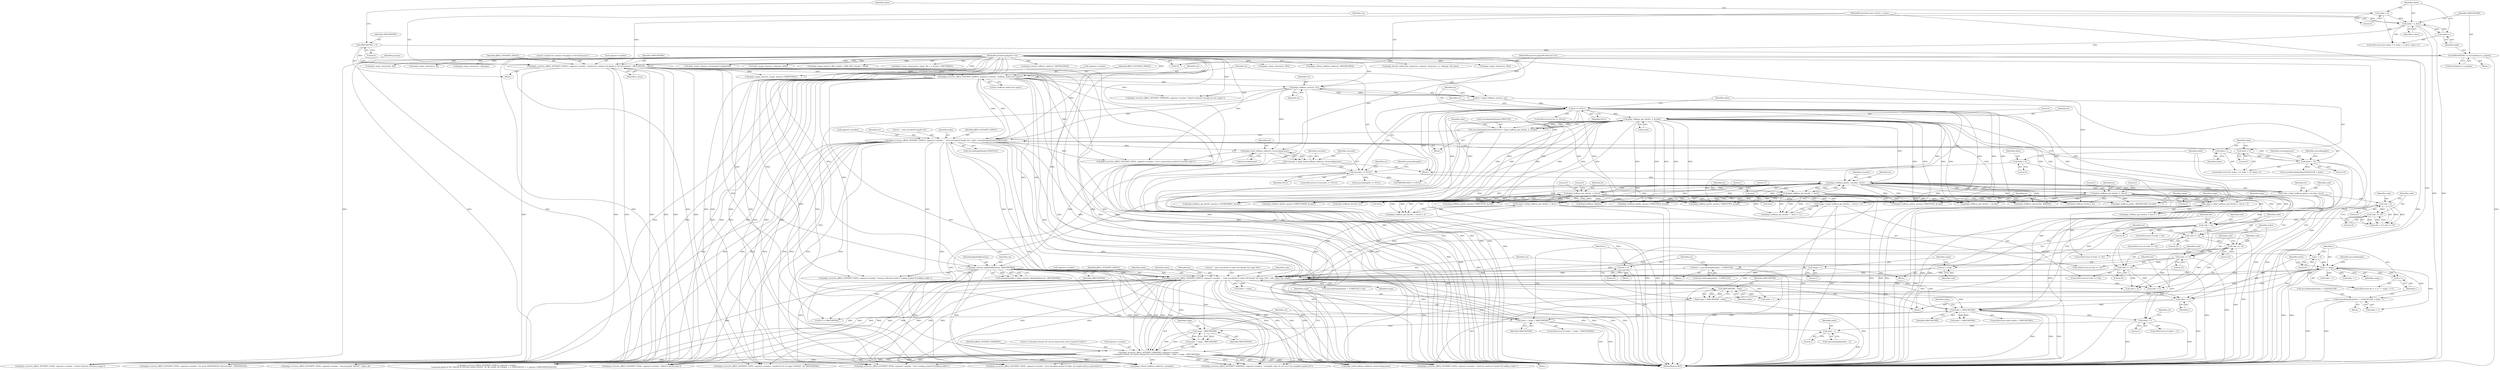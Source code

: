 digraph "0_ghostscript_e698d5c11d27212aa1098bc5b1673a3378563092_18@pointer" {
"1000575" [label="(Call,symcodelengths[index + r].RANGELOW = index + r)"];
"1000551" [label="(Call,r < range)"];
"1000554" [label="(Call,r++)"];
"1000548" [label="(Call,r = 0)"];
"1000542" [label="(Call,range = SBNUMSYMS - index)"];
"1000544" [label="(Call,SBNUMSYMS - index)"];
"1000539" [label="(Call,range - SBNUMSYMS)"];
"1000512" [label="(Call,jbig2_error(ctx, JBIG2_SEVERITY_DEBUG, segment->number, \"  read runcode%d at index %d (length %d range %d)\", code, index, len, range))"];
"1000350" [label="(Call,jbig2_new(ctx, Jbig2HuffmanLine, SBNUMSYMS))"];
"1000327" [label="(Call,jbig2_build_huffman_table(ctx, &runcodeparams))"];
"1000297" [label="(Call,jbig2_error(ctx, JBIG2_SEVERITY_DEBUG, segment->number, \"  read runcode%d length %d\", index, runcodelengths[index].PREFLEN))"];
"1000239" [label="(Call,jbig2_huffman_new(ctx, ws))"];
"1000230" [label="(Call,jbig2_error(ctx, JBIG2_SEVERITY_DEBUG, segment->number, \"huffman coded text region\"))"];
"1000201" [label="(Call,jbig2_error(ctx, JBIG2_SEVERITY_DEBUG, segment->number, \"symbol list contains %d glyphs in %d dictionaries\", SBNUMSYMS, n_dicts))"];
"1000136" [label="(MethodParameterIn,Jbig2Ctx *ctx)"];
"1000181" [label="(Call,SBNUMSYMS = 0)"];
"1000194" [label="(Call,SBNUMSYMS += dicts[index]->n_symbols)"];
"1000188" [label="(Call,index < n_dicts)"];
"1000185" [label="(Call,index = 0)"];
"1000191" [label="(Call,index++)"];
"1000140" [label="(MethodParameterIn,const uint32_t n_dicts)"];
"1000146" [label="(MethodParameterIn,Jbig2WordStream *ws)"];
"1000261" [label="(Call,index < 35)"];
"1000258" [label="(Call,index = 0)"];
"1000264" [label="(Call,index++)"];
"1000267" [label="(Call,runcodelengths[index].PREFLEN = jbig2_huffman_get_bits(hs, 4, &code))"];
"1000273" [label="(Call,jbig2_huffman_get_bits(hs, 4, &code))"];
"1000243" [label="(Call,hs == NULL)"];
"1000237" [label="(Call,hs = jbig2_huffman_new(ctx, ws))"];
"1000530" [label="(Call,jbig2_error(ctx, JBIG2_SEVERITY_WARNING, segment->number,\n                            \"runlength extends %d entries beyond the end of symbol id table!\", index + range - SBNUMSYMS))"];
"1000495" [label="(Call,code == 34)"];
"1000481" [label="(Call,code == 33)"];
"1000467" [label="(Call,code == 32)"];
"1000428" [label="(Call,code == 32)"];
"1000415" [label="(Call,code < 32)"];
"1000395" [label="(Call,code >= 35)"];
"1000392" [label="(Call,code < 0)"];
"1000379" [label="(Call,code = jbig2_huffman_get(hs, runcodes, &err))"];
"1000381" [label="(Call,jbig2_huffman_get(hs, runcodes, &err))"];
"1000487" [label="(Call,jbig2_huffman_get_bits(hs, 3, &err))"];
"1000473" [label="(Call,jbig2_huffman_get_bits(hs, 2, &err))"];
"1000501" [label="(Call,jbig2_huffman_get_bits(hs, 7, &err))"];
"1000332" [label="(Call,runcodes == NULL)"];
"1000325" [label="(Call,runcodes = jbig2_build_huffman_table(ctx, &runcodeparams))"];
"1000454" [label="(Call,index - 1)"];
"1000433" [label="(Call,index < 1)"];
"1000375" [label="(Call,index < SBNUMSYMS)"];
"1000586" [label="(Call,index += r)"];
"1000371" [label="(Call,index = 0)"];
"1000524" [label="(Call,index + range > SBNUMSYMS)"];
"1000460" [label="(Call,len = 0)"];
"1000419" [label="(Call,len = code)"];
"1000449" [label="(Call,len = symcodelengths[index - 1].PREFLEN)"];
"1000422" [label="(Call,range = 1)"];
"1000498" [label="(Call,range = jbig2_huffman_get_bits(hs, 7, &err) + 11)"];
"1000470" [label="(Call,range = jbig2_huffman_get_bits(hs, 2, &err) + 3)"];
"1000484" [label="(Call,range = jbig2_huffman_get_bits(hs, 3, &err) + 3)"];
"1000396" [label="(Identifier,code)"];
"1000484" [label="(Call,range = jbig2_huffman_get_bits(hs, 3, &err) + 3)"];
"1000381" [label="(Call,jbig2_huffman_get(hs, runcodes, &err))"];
"1000244" [label="(Identifier,hs)"];
"1000500" [label="(Call,jbig2_huffman_get_bits(hs, 7, &err) + 11)"];
"1000195" [label="(Identifier,SBNUMSYMS)"];
"1000334" [label="(Identifier,NULL)"];
"1000449" [label="(Call,len = symcodelengths[index - 1].PREFLEN)"];
"1000468" [label="(Identifier,code)"];
"1000140" [label="(MethodParameterIn,const uint32_t n_dicts)"];
"1000452" [label="(Call,symcodelengths[index - 1])"];
"1001567" [label="(Call,jbig2_image_release(ctx, IB))"];
"1000570" [label="(Call,index + r)"];
"1000549" [label="(Identifier,r)"];
"1001523" [label="(Call,jbig2_image_release(ctx, IB))"];
"1000462" [label="(Literal,0)"];
"1000267" [label="(Call,runcodelengths[index].PREFLEN = jbig2_huffman_get_bits(hs, 4, &code))"];
"1000472" [label="(Call,jbig2_huffman_get_bits(hs, 2, &err) + 3)"];
"1000300" [label="(Call,segment->number)"];
"1000456" [label="(Literal,1)"];
"1000266" [label="(Block,)"];
"1000497" [label="(Literal,34)"];
"1000422" [label="(Call,range = 1)"];
"1001293" [label="(Call,jbig2_image_release(ctx, refimage))"];
"1000258" [label="(Call,index = 0)"];
"1000478" [label="(Literal,3)"];
"1000591" [label="(Identifier,index)"];
"1000541" [label="(Identifier,SBNUMSYMS)"];
"1000192" [label="(Identifier,index)"];
"1000351" [label="(Identifier,ctx)"];
"1000239" [label="(Call,jbig2_huffman_new(ctx, ws))"];
"1000257" [label="(ControlStructure,for (index = 0; index < 35; index++))"];
"1000471" [label="(Identifier,range)"];
"1000331" [label="(ControlStructure,if (runcodes == NULL))"];
"1000280" [label="(Identifier,code)"];
"1000513" [label="(Identifier,ctx)"];
"1000378" [label="(Block,)"];
"1000546" [label="(Identifier,index)"];
"1000638" [label="(Call,jbig2_error(ctx, JBIG2_SEVERITY_FATAL, segment->number, \"could not construct Symbol ID huffman table!\"))"];
"1000297" [label="(Call,jbig2_error(ctx, JBIG2_SEVERITY_DEBUG, segment->number, \"  read runcode%d length %d\", index, runcodelengths[index].PREFLEN))"];
"1000394" [label="(Literal,0)"];
"1000276" [label="(Call,&code)"];
"1000486" [label="(Call,jbig2_huffman_get_bits(hs, 3, &err) + 3)"];
"1000193" [label="(Block,)"];
"1000189" [label="(Identifier,index)"];
"1000379" [label="(Call,code = jbig2_huffman_get(hs, runcodes, &err))"];
"1000905" [label="(Call,jbig2_huffman_get(hs, SBSYMCODES, &code))"];
"1000620" [label="(Call,jbig2_build_huffman_table(ctx, &symcodeparams))"];
"1000427" [label="(ControlStructure,if (code == 32))"];
"1000560" [label="(Identifier,symcodelengths)"];
"1001224" [label="(Call,jbig2_error(ctx, JBIG2_SEVERITY_FATAL, segment->number, \"couldn't allocate reference image\"))"];
"1000241" [label="(Identifier,ws)"];
"1000212" [label="(Identifier,params)"];
"1000586" [label="(Call,index += r)"];
"1000328" [label="(Identifier,ctx)"];
"1000544" [label="(Call,SBNUMSYMS - index)"];
"1000236" [label="(Literal,\"huffman coded text region\")"];
"1000392" [label="(Call,code < 0)"];
"1000393" [label="(Identifier,code)"];
"1001584" [label="(MethodReturn,RET)"];
"1000576" [label="(Call,symcodelengths[index + r].RANGELOW)"];
"1000551" [label="(Call,r < range)"];
"1000488" [label="(Identifier,hs)"];
"1000543" [label="(Identifier,range)"];
"1000971" [label="(Call,jbig2_image_clone(ctx, dicts[index]->glyphs[id]))"];
"1000181" [label="(Call,SBNUMSYMS = 0)"];
"1000455" [label="(Identifier,index)"];
"1000519" [label="(Identifier,code)"];
"1000515" [label="(Call,segment->number)"];
"1000194" [label="(Call,SBNUMSYMS += dicts[index]->n_symbols)"];
"1000182" [label="(Identifier,SBNUMSYMS)"];
"1001231" [label="(Call,jbig2_image_clear(ctx, refimage, 0x00))"];
"1000579" [label="(Call,index + r)"];
"1000502" [label="(Identifier,hs)"];
"1000350" [label="(Call,jbig2_new(ctx, Jbig2HuffmanLine, SBNUMSYMS))"];
"1000514" [label="(Identifier,JBIG2_SEVERITY_DEBUG)"];
"1001114" [label="(Call,jbig2_huffman_get(hs, params->SBHUFFRDW, &code1))"];
"1000424" [label="(Literal,1)"];
"1000929" [label="(Call,ID >= SBNUMSYMS)"];
"1001195" [label="(Call,jbig2_image_new(ctx, IBO->width + RDW, IBO->height + RDH))"];
"1000259" [label="(Identifier,index)"];
"1000391" [label="(Call,code < 0 || code >= 35)"];
"1000555" [label="(Identifier,r)"];
"1000183" [label="(Literal,0)"];
"1000669" [label="(Call,jbig2_huffman_get(hs, params->SBHUFFDT, &code))"];
"1000431" [label="(Block,)"];
"1000688" [label="(Call,code < 0)"];
"1000417" [label="(Literal,32)"];
"1000242" [label="(ControlStructure,if (hs == NULL))"];
"1000450" [label="(Identifier,len)"];
"1000265" [label="(Identifier,index)"];
"1000375" [label="(Call,index < SBNUMSYMS)"];
"1000261" [label="(Call,index < 35)"];
"1000325" [label="(Call,runcodes = jbig2_build_huffman_table(ctx, &runcodeparams))"];
"1000203" [label="(Identifier,JBIG2_SEVERITY_DEBUG)"];
"1000312" [label="(Identifier,runcodeparams)"];
"1000520" [label="(Identifier,index)"];
"1000650" [label="(Call,code != 0)"];
"1000233" [label="(Call,segment->number)"];
"1000147" [label="(Block,)"];
"1000512" [label="(Call,jbig2_error(ctx, JBIG2_SEVERITY_DEBUG, segment->number, \"  read runcode%d at index %d (length %d range %d)\", code, index, len, range))"];
"1000232" [label="(Identifier,JBIG2_SEVERITY_DEBUG)"];
"1000469" [label="(Literal,32)"];
"1000209" [label="(Identifier,n_dicts)"];
"1000275" [label="(Literal,4)"];
"1000240" [label="(Identifier,ctx)"];
"1000185" [label="(Call,index = 0)"];
"1000415" [label="(Call,code < 32)"];
"1000260" [label="(Literal,0)"];
"1000475" [label="(Literal,2)"];
"1000274" [label="(Identifier,hs)"];
"1000764" [label="(Call,jbig2_huffman_get(hs, params->SBHUFFFS, &code))"];
"1001008" [label="(Call,jbig2_huffman_get_bits(hs, 1, &code))"];
"1000557" [label="(Call,symcodelengths[index + r].PREFLEN = len)"];
"1000298" [label="(Identifier,ctx)"];
"1000376" [label="(Identifier,index)"];
"1000470" [label="(Call,range = jbig2_huffman_get_bits(hs, 2, &err) + 3)"];
"1000542" [label="(Call,range = SBNUMSYMS - index)"];
"1000305" [label="(Call,runcodelengths[index].PREFLEN)"];
"1000532" [label="(Identifier,JBIG2_SEVERITY_WARNING)"];
"1000575" [label="(Call,symcodelengths[index + r].RANGELOW = index + r)"];
"1000207" [label="(Literal,\"symbol list contains %d glyphs in %d dictionaries\")"];
"1000238" [label="(Identifier,hs)"];
"1000473" [label="(Call,jbig2_huffman_get_bits(hs, 2, &err))"];
"1001308" [label="(Call,jbig2_huffman_advance(hs, BMSIZE))"];
"1000303" [label="(Literal,\"  read runcode%d length %d\")"];
"1000263" [label="(Literal,35)"];
"1000489" [label="(Literal,3)"];
"1000214" [label="(Block,)"];
"1000204" [label="(Call,segment->number)"];
"1000823" [label="(Call,jbig2_huffman_get(hs, params->SBHUFFDS, &code))"];
"1000430" [label="(Literal,32)"];
"1001509" [label="(Call,jbig2_image_compose(ctx, image, IB, x, y, params->SBCOMBOP))"];
"1000191" [label="(Call,index++)"];
"1001485" [label="(Call,jbig2_error(ctx, JBIG2_SEVERITY_DEBUG, segment->number,\n                        \"composing glyph id %d: %dx%d @ (%d,%d) symbol %d/%d\", ID, IB->width, IB->height, x, y, NINSTANCES + 1, params->SBNUMINSTANCES))"];
"1000474" [label="(Identifier,hs)"];
"1000460" [label="(Call,len = 0)"];
"1000352" [label="(Identifier,Jbig2HuffmanLine)"];
"1000188" [label="(Call,index < n_dicts)"];
"1000536" [label="(Literal,\"runlength extends %d entries beyond the end of symbol id table!\")"];
"1000501" [label="(Call,jbig2_huffman_get_bits(hs, 7, &err))"];
"1000499" [label="(Identifier,range)"];
"1000432" [label="(ControlStructure,if (index < 1))"];
"1000459" [label="(Block,)"];
"1000416" [label="(Identifier,code)"];
"1000550" [label="(Literal,0)"];
"1000503" [label="(Literal,7)"];
"1000262" [label="(Identifier,index)"];
"1000327" [label="(Call,jbig2_build_huffman_table(ctx, &runcodeparams))"];
"1000483" [label="(Literal,33)"];
"1000336" [label="(Call,jbig2_error(ctx, JBIG2_SEVERITY_FATAL, segment->number, \"error constructing symbol id runcode table!\"))"];
"1000337" [label="(Identifier,ctx)"];
"1000438" [label="(Identifier,ctx)"];
"1000935" [label="(Call,jbig2_error(ctx, JBIG2_SEVERITY_FATAL, segment->number, \"symbol id out of range! (%d/%d)\", ID, SBNUMSYMS))"];
"1001576" [label="(Call,jbig2_release_huffman_table(ctx, SBSYMCODES))"];
"1000656" [label="(Call,jbig2_image_clear(ctx, image, params->SBDEFPIXEL))"];
"1000373" [label="(Literal,0)"];
"1001182" [label="(Call,jbig2_error(ctx, JBIG2_SEVERITY_FATAL, segment->number, \"failed to decode data\"))"];
"1000237" [label="(Call,hs = jbig2_huffman_new(ctx, ws))"];
"1000554" [label="(Call,r++)"];
"1000583" [label="(Call,index + r)"];
"1000268" [label="(Call,runcodelengths[index].PREFLEN)"];
"1000553" [label="(Identifier,range)"];
"1000537" [label="(Call,index + range - SBNUMSYMS)"];
"1000353" [label="(Identifier,SBNUMSYMS)"];
"1000588" [label="(Identifier,r)"];
"1000545" [label="(Identifier,SBNUMSYMS)"];
"1000539" [label="(Call,range - SBNUMSYMS)"];
"1000634" [label="(Call,SBSYMCODES == NULL)"];
"1000504" [label="(Call,&err)"];
"1000870" [label="(Call,jbig2_huffman_get_bits(hs, params->LOGSBSTRIPS, &code))"];
"1000466" [label="(ControlStructure,if (code == 32))"];
"1000395" [label="(Call,code >= 35)"];
"1000374" [label="(ControlStructure,while (index < SBNUMSYMS))"];
"1000270" [label="(Identifier,runcodelengths)"];
"1000552" [label="(Identifier,r)"];
"1000630" [label="(Call,jbig2_release_huffman_table(ctx, runcodes))"];
"1000464" [label="(Identifier,err)"];
"1000421" [label="(Identifier,code)"];
"1000397" [label="(Literal,35)"];
"1000349" [label="(Identifier,symcodelengths)"];
"1000383" [label="(Identifier,runcodes)"];
"1000496" [label="(Identifier,code)"];
"1000645" [label="(Call,jbig2_huffman_free(ctx, hs))"];
"1000522" [label="(Identifier,range)"];
"1000382" [label="(Identifier,hs)"];
"1000530" [label="(Call,jbig2_error(ctx, JBIG2_SEVERITY_WARNING, segment->number,\n                            \"runlength extends %d entries beyond the end of symbol id table!\", index + range - SBNUMSYMS))"];
"1000495" [label="(Call,code == 34)"];
"1000498" [label="(Call,range = jbig2_huffman_get_bits(hs, 7, &err) + 11)"];
"1000202" [label="(Identifier,ctx)"];
"1000494" [label="(ControlStructure,if (code == 34))"];
"1000371" [label="(Call,index = 0)"];
"1000492" [label="(Literal,3)"];
"1000718" [label="(Call,jbig2_huffman_get(hs, params->SBHUFFDT, &code))"];
"1000187" [label="(Literal,0)"];
"1000326" [label="(Identifier,runcodes)"];
"1000547" [label="(ControlStructure,for (r = 0; r < range; r++))"];
"1000414" [label="(ControlStructure,if (code < 32))"];
"1000196" [label="(Call,dicts[index]->n_symbols)"];
"1000433" [label="(Call,index < 1)"];
"1000333" [label="(Identifier,runcodes)"];
"1000304" [label="(Identifier,index)"];
"1000437" [label="(Call,jbig2_error(ctx, JBIG2_SEVERITY_FATAL, segment->number, \"error decoding symbol id table: run length with no antecedent!\"))"];
"1000329" [label="(Call,&runcodeparams)"];
"1000231" [label="(Identifier,ctx)"];
"1000248" [label="(Identifier,ctx)"];
"1000509" [label="(Identifier,err)"];
"1000587" [label="(Identifier,index)"];
"1000548" [label="(Call,r = 0)"];
"1000146" [label="(MethodParameterIn,Jbig2WordStream *ws)"];
"1000380" [label="(Identifier,code)"];
"1000487" [label="(Call,jbig2_huffman_get_bits(hs, 3, &err))"];
"1000454" [label="(Call,index - 1)"];
"1000243" [label="(Call,hs == NULL)"];
"1000506" [label="(Literal,11)"];
"1000476" [label="(Call,&err)"];
"1000299" [label="(Identifier,JBIG2_SEVERITY_DEBUG)"];
"1000490" [label="(Call,&err)"];
"1000451" [label="(Call,symcodelengths[index - 1].PREFLEN)"];
"1000594" [label="(Call,jbig2_error(ctx, JBIG2_SEVERITY_WARNING, segment->number, \"runlength codes do not cover the available symbol set\"))"];
"1000529" [label="(Block,)"];
"1001212" [label="(Call,jbig2_image_release(ctx, IBO))"];
"1000399" [label="(Call,jbig2_error(ctx, JBIG2_SEVERITY_FATAL, segment->number, \"error reading symbol ID huffman table!\"))"];
"1000556" [label="(Block,)"];
"1000190" [label="(Identifier,n_dicts)"];
"1000533" [label="(Call,segment->number)"];
"1000480" [label="(ControlStructure,if (code == 33))"];
"1000531" [label="(Identifier,ctx)"];
"1000428" [label="(Call,code == 32)"];
"1000384" [label="(Call,&err)"];
"1000590" [label="(Call,index < SBNUMSYMS)"];
"1000372" [label="(Identifier,index)"];
"1000526" [label="(Identifier,index)"];
"1000348" [label="(Call,symcodelengths = jbig2_new(ctx, Jbig2HuffmanLine, SBNUMSYMS))"];
"1001220" [label="(Call,jbig2_release_huffman_table(ctx, SBSYMCODES))"];
"1000273" [label="(Call,jbig2_huffman_get_bits(hs, 4, &code))"];
"1000528" [label="(Identifier,SBNUMSYMS)"];
"1000186" [label="(Identifier,index)"];
"1000136" [label="(MethodParameterIn,Jbig2Ctx *ctx)"];
"1000359" [label="(Call,jbig2_error(ctx, JBIG2_SEVERITY_FATAL, segment->number, \"memory allocation failure reading symbol ID huffman table!\"))"];
"1000332" [label="(Call,runcodes == NULL)"];
"1001579" [label="(Call,jbig2_huffman_free(ctx, hs))"];
"1000467" [label="(Call,code == 32)"];
"1000807" [label="(Call,jbig2_error(ctx, JBIG2_SEVERITY_FATAL, segment->number, \"too many NINSTANCES (%d) decoded\", NINSTANCES))"];
"1000525" [label="(Call,index + range)"];
"1001280" [label="(Call,jbig2_decode_refinement_region(ctx, segment, &rparams, as, refimage, GR_stats))"];
"1000355" [label="(Call,symcodelengths == NULL)"];
"1000377" [label="(Identifier,SBNUMSYMS)"];
"1000290" [label="(Call,runcodelengths[index].RANGELOW = index)"];
"1000230" [label="(Call,jbig2_error(ctx, JBIG2_SEVERITY_DEBUG, segment->number, \"huffman coded text region\"))"];
"1000485" [label="(Identifier,range)"];
"1000986" [label="(Call,jbig2_error(ctx, JBIG2_SEVERITY_FATAL, segment->number, \"missing glyph %d/%d!\", index, id))"];
"1000184" [label="(ControlStructure,for (index = 0; index < n_dicts; index++))"];
"1000523" [label="(ControlStructure,if (index + range > SBNUMSYMS))"];
"1000429" [label="(Identifier,code)"];
"1000423" [label="(Identifier,range)"];
"1000201" [label="(Call,jbig2_error(ctx, JBIG2_SEVERITY_DEBUG, segment->number, \"symbol list contains %d glyphs in %d dictionaries\", SBNUMSYMS, n_dicts))"];
"1000561" [label="(Call,index + r)"];
"1000540" [label="(Identifier,range)"];
"1000524" [label="(Call,index + range > SBNUMSYMS)"];
"1000461" [label="(Identifier,len)"];
"1000420" [label="(Identifier,len)"];
"1000247" [label="(Call,jbig2_error(ctx, JBIG2_SEVERITY_WARNING, segment->number, \"failed to allocate storage for text region\"))"];
"1000521" [label="(Identifier,len)"];
"1001300" [label="(Call,jbig2_image_release(ctx, IBO))"];
"1000419" [label="(Call,len = code)"];
"1000482" [label="(Identifier,code)"];
"1000264" [label="(Call,index++)"];
"1000389" [label="(Identifier,err)"];
"1000616" [label="(Call,jbig2_huffman_skip(hs))"];
"1000245" [label="(Identifier,NULL)"];
"1000434" [label="(Identifier,index)"];
"1000208" [label="(Identifier,SBNUMSYMS)"];
"1000435" [label="(Literal,1)"];
"1000481" [label="(Call,code == 33)"];
"1000418" [label="(Block,)"];
"1000518" [label="(Literal,\"  read runcode%d at index %d (length %d range %d)\")"];
"1000575" -> "1000556"  [label="AST: "];
"1000575" -> "1000583"  [label="CFG: "];
"1000576" -> "1000575"  [label="AST: "];
"1000583" -> "1000575"  [label="AST: "];
"1000555" -> "1000575"  [label="CFG: "];
"1000575" -> "1001584"  [label="DDG: "];
"1000575" -> "1001584"  [label="DDG: "];
"1000551" -> "1000575"  [label="DDG: "];
"1000551" -> "1000547"  [label="AST: "];
"1000551" -> "1000553"  [label="CFG: "];
"1000552" -> "1000551"  [label="AST: "];
"1000553" -> "1000551"  [label="AST: "];
"1000560" -> "1000551"  [label="CFG: "];
"1000587" -> "1000551"  [label="CFG: "];
"1000551" -> "1001584"  [label="DDG: "];
"1000551" -> "1001584"  [label="DDG: "];
"1000551" -> "1000512"  [label="DDG: "];
"1000554" -> "1000551"  [label="DDG: "];
"1000548" -> "1000551"  [label="DDG: "];
"1000542" -> "1000551"  [label="DDG: "];
"1000512" -> "1000551"  [label="DDG: "];
"1000551" -> "1000554"  [label="DDG: "];
"1000551" -> "1000561"  [label="DDG: "];
"1000551" -> "1000570"  [label="DDG: "];
"1000551" -> "1000579"  [label="DDG: "];
"1000551" -> "1000583"  [label="DDG: "];
"1000551" -> "1000586"  [label="DDG: "];
"1000554" -> "1000547"  [label="AST: "];
"1000554" -> "1000555"  [label="CFG: "];
"1000555" -> "1000554"  [label="AST: "];
"1000552" -> "1000554"  [label="CFG: "];
"1000548" -> "1000547"  [label="AST: "];
"1000548" -> "1000550"  [label="CFG: "];
"1000549" -> "1000548"  [label="AST: "];
"1000550" -> "1000548"  [label="AST: "];
"1000552" -> "1000548"  [label="CFG: "];
"1000542" -> "1000529"  [label="AST: "];
"1000542" -> "1000544"  [label="CFG: "];
"1000543" -> "1000542"  [label="AST: "];
"1000544" -> "1000542"  [label="AST: "];
"1000549" -> "1000542"  [label="CFG: "];
"1000542" -> "1001584"  [label="DDG: "];
"1000544" -> "1000542"  [label="DDG: "];
"1000544" -> "1000542"  [label="DDG: "];
"1000544" -> "1000546"  [label="CFG: "];
"1000545" -> "1000544"  [label="AST: "];
"1000546" -> "1000544"  [label="AST: "];
"1000544" -> "1000375"  [label="DDG: "];
"1000539" -> "1000544"  [label="DDG: "];
"1000512" -> "1000544"  [label="DDG: "];
"1000544" -> "1000561"  [label="DDG: "];
"1000544" -> "1000586"  [label="DDG: "];
"1000539" -> "1000537"  [label="AST: "];
"1000539" -> "1000541"  [label="CFG: "];
"1000540" -> "1000539"  [label="AST: "];
"1000541" -> "1000539"  [label="AST: "];
"1000537" -> "1000539"  [label="CFG: "];
"1000539" -> "1000530"  [label="DDG: "];
"1000539" -> "1000530"  [label="DDG: "];
"1000539" -> "1000537"  [label="DDG: "];
"1000539" -> "1000537"  [label="DDG: "];
"1000512" -> "1000539"  [label="DDG: "];
"1000524" -> "1000539"  [label="DDG: "];
"1000512" -> "1000378"  [label="AST: "];
"1000512" -> "1000522"  [label="CFG: "];
"1000513" -> "1000512"  [label="AST: "];
"1000514" -> "1000512"  [label="AST: "];
"1000515" -> "1000512"  [label="AST: "];
"1000518" -> "1000512"  [label="AST: "];
"1000519" -> "1000512"  [label="AST: "];
"1000520" -> "1000512"  [label="AST: "];
"1000521" -> "1000512"  [label="AST: "];
"1000522" -> "1000512"  [label="AST: "];
"1000526" -> "1000512"  [label="CFG: "];
"1000512" -> "1001584"  [label="DDG: "];
"1000512" -> "1001584"  [label="DDG: "];
"1000512" -> "1001584"  [label="DDG: "];
"1000512" -> "1001584"  [label="DDG: "];
"1000512" -> "1000399"  [label="DDG: "];
"1000512" -> "1000399"  [label="DDG: "];
"1000512" -> "1000437"  [label="DDG: "];
"1000512" -> "1000437"  [label="DDG: "];
"1000350" -> "1000512"  [label="DDG: "];
"1000530" -> "1000512"  [label="DDG: "];
"1000530" -> "1000512"  [label="DDG: "];
"1000136" -> "1000512"  [label="DDG: "];
"1000297" -> "1000512"  [label="DDG: "];
"1000297" -> "1000512"  [label="DDG: "];
"1000230" -> "1000512"  [label="DDG: "];
"1000230" -> "1000512"  [label="DDG: "];
"1000495" -> "1000512"  [label="DDG: "];
"1000467" -> "1000512"  [label="DDG: "];
"1000481" -> "1000512"  [label="DDG: "];
"1000415" -> "1000512"  [label="DDG: "];
"1000454" -> "1000512"  [label="DDG: "];
"1000375" -> "1000512"  [label="DDG: "];
"1000460" -> "1000512"  [label="DDG: "];
"1000419" -> "1000512"  [label="DDG: "];
"1000449" -> "1000512"  [label="DDG: "];
"1000422" -> "1000512"  [label="DDG: "];
"1000498" -> "1000512"  [label="DDG: "];
"1000470" -> "1000512"  [label="DDG: "];
"1000484" -> "1000512"  [label="DDG: "];
"1000512" -> "1000524"  [label="DDG: "];
"1000512" -> "1000524"  [label="DDG: "];
"1000512" -> "1000525"  [label="DDG: "];
"1000512" -> "1000525"  [label="DDG: "];
"1000512" -> "1000530"  [label="DDG: "];
"1000512" -> "1000530"  [label="DDG: "];
"1000512" -> "1000530"  [label="DDG: "];
"1000512" -> "1000537"  [label="DDG: "];
"1000512" -> "1000557"  [label="DDG: "];
"1000512" -> "1000561"  [label="DDG: "];
"1000512" -> "1000586"  [label="DDG: "];
"1000512" -> "1000594"  [label="DDG: "];
"1000512" -> "1000594"  [label="DDG: "];
"1000512" -> "1000620"  [label="DDG: "];
"1000512" -> "1000630"  [label="DDG: "];
"1000512" -> "1000638"  [label="DDG: "];
"1000512" -> "1000650"  [label="DDG: "];
"1000512" -> "1000688"  [label="DDG: "];
"1000512" -> "1000807"  [label="DDG: "];
"1000512" -> "1000935"  [label="DDG: "];
"1000512" -> "1000986"  [label="DDG: "];
"1000512" -> "1001182"  [label="DDG: "];
"1000512" -> "1001224"  [label="DDG: "];
"1000512" -> "1001485"  [label="DDG: "];
"1000512" -> "1001485"  [label="DDG: "];
"1000350" -> "1000348"  [label="AST: "];
"1000350" -> "1000353"  [label="CFG: "];
"1000351" -> "1000350"  [label="AST: "];
"1000352" -> "1000350"  [label="AST: "];
"1000353" -> "1000350"  [label="AST: "];
"1000348" -> "1000350"  [label="CFG: "];
"1000350" -> "1001584"  [label="DDG: "];
"1000350" -> "1001584"  [label="DDG: "];
"1000350" -> "1000348"  [label="DDG: "];
"1000350" -> "1000348"  [label="DDG: "];
"1000350" -> "1000348"  [label="DDG: "];
"1000327" -> "1000350"  [label="DDG: "];
"1000136" -> "1000350"  [label="DDG: "];
"1000201" -> "1000350"  [label="DDG: "];
"1000350" -> "1000359"  [label="DDG: "];
"1000350" -> "1000375"  [label="DDG: "];
"1000350" -> "1000399"  [label="DDG: "];
"1000350" -> "1000437"  [label="DDG: "];
"1000350" -> "1000594"  [label="DDG: "];
"1000350" -> "1000620"  [label="DDG: "];
"1000350" -> "1000630"  [label="DDG: "];
"1000350" -> "1000929"  [label="DDG: "];
"1000327" -> "1000325"  [label="AST: "];
"1000327" -> "1000329"  [label="CFG: "];
"1000328" -> "1000327"  [label="AST: "];
"1000329" -> "1000327"  [label="AST: "];
"1000325" -> "1000327"  [label="CFG: "];
"1000327" -> "1001584"  [label="DDG: "];
"1000327" -> "1000325"  [label="DDG: "];
"1000327" -> "1000325"  [label="DDG: "];
"1000297" -> "1000327"  [label="DDG: "];
"1000239" -> "1000327"  [label="DDG: "];
"1000136" -> "1000327"  [label="DDG: "];
"1000327" -> "1000336"  [label="DDG: "];
"1000297" -> "1000266"  [label="AST: "];
"1000297" -> "1000305"  [label="CFG: "];
"1000298" -> "1000297"  [label="AST: "];
"1000299" -> "1000297"  [label="AST: "];
"1000300" -> "1000297"  [label="AST: "];
"1000303" -> "1000297"  [label="AST: "];
"1000304" -> "1000297"  [label="AST: "];
"1000305" -> "1000297"  [label="AST: "];
"1000265" -> "1000297"  [label="CFG: "];
"1000297" -> "1001584"  [label="DDG: "];
"1000297" -> "1001584"  [label="DDG: "];
"1000297" -> "1001584"  [label="DDG: "];
"1000297" -> "1001584"  [label="DDG: "];
"1000297" -> "1000264"  [label="DDG: "];
"1000239" -> "1000297"  [label="DDG: "];
"1000136" -> "1000297"  [label="DDG: "];
"1000230" -> "1000297"  [label="DDG: "];
"1000230" -> "1000297"  [label="DDG: "];
"1000261" -> "1000297"  [label="DDG: "];
"1000267" -> "1000297"  [label="DDG: "];
"1000297" -> "1000336"  [label="DDG: "];
"1000297" -> "1000359"  [label="DDG: "];
"1000297" -> "1000399"  [label="DDG: "];
"1000297" -> "1000437"  [label="DDG: "];
"1000297" -> "1000594"  [label="DDG: "];
"1000297" -> "1000630"  [label="DDG: "];
"1000297" -> "1000638"  [label="DDG: "];
"1000297" -> "1000807"  [label="DDG: "];
"1000297" -> "1000935"  [label="DDG: "];
"1000297" -> "1000986"  [label="DDG: "];
"1000297" -> "1001182"  [label="DDG: "];
"1000297" -> "1001224"  [label="DDG: "];
"1000297" -> "1001485"  [label="DDG: "];
"1000297" -> "1001485"  [label="DDG: "];
"1000239" -> "1000237"  [label="AST: "];
"1000239" -> "1000241"  [label="CFG: "];
"1000240" -> "1000239"  [label="AST: "];
"1000241" -> "1000239"  [label="AST: "];
"1000237" -> "1000239"  [label="CFG: "];
"1000239" -> "1001584"  [label="DDG: "];
"1000239" -> "1000237"  [label="DDG: "];
"1000239" -> "1000237"  [label="DDG: "];
"1000230" -> "1000239"  [label="DDG: "];
"1000136" -> "1000239"  [label="DDG: "];
"1000146" -> "1000239"  [label="DDG: "];
"1000239" -> "1000247"  [label="DDG: "];
"1000239" -> "1000630"  [label="DDG: "];
"1000230" -> "1000214"  [label="AST: "];
"1000230" -> "1000236"  [label="CFG: "];
"1000231" -> "1000230"  [label="AST: "];
"1000232" -> "1000230"  [label="AST: "];
"1000233" -> "1000230"  [label="AST: "];
"1000236" -> "1000230"  [label="AST: "];
"1000238" -> "1000230"  [label="CFG: "];
"1000230" -> "1001584"  [label="DDG: "];
"1000230" -> "1001584"  [label="DDG: "];
"1000230" -> "1001584"  [label="DDG: "];
"1000201" -> "1000230"  [label="DDG: "];
"1000201" -> "1000230"  [label="DDG: "];
"1000201" -> "1000230"  [label="DDG: "];
"1000136" -> "1000230"  [label="DDG: "];
"1000230" -> "1000247"  [label="DDG: "];
"1000230" -> "1000336"  [label="DDG: "];
"1000230" -> "1000359"  [label="DDG: "];
"1000230" -> "1000399"  [label="DDG: "];
"1000230" -> "1000437"  [label="DDG: "];
"1000230" -> "1000594"  [label="DDG: "];
"1000230" -> "1000638"  [label="DDG: "];
"1000230" -> "1000807"  [label="DDG: "];
"1000230" -> "1000935"  [label="DDG: "];
"1000230" -> "1000986"  [label="DDG: "];
"1000230" -> "1001182"  [label="DDG: "];
"1000230" -> "1001224"  [label="DDG: "];
"1000230" -> "1001485"  [label="DDG: "];
"1000230" -> "1001485"  [label="DDG: "];
"1000201" -> "1000147"  [label="AST: "];
"1000201" -> "1000209"  [label="CFG: "];
"1000202" -> "1000201"  [label="AST: "];
"1000203" -> "1000201"  [label="AST: "];
"1000204" -> "1000201"  [label="AST: "];
"1000207" -> "1000201"  [label="AST: "];
"1000208" -> "1000201"  [label="AST: "];
"1000209" -> "1000201"  [label="AST: "];
"1000212" -> "1000201"  [label="CFG: "];
"1000201" -> "1001584"  [label="DDG: "];
"1000201" -> "1001584"  [label="DDG: "];
"1000201" -> "1001584"  [label="DDG: "];
"1000201" -> "1001584"  [label="DDG: "];
"1000201" -> "1001584"  [label="DDG: "];
"1000136" -> "1000201"  [label="DDG: "];
"1000181" -> "1000201"  [label="DDG: "];
"1000194" -> "1000201"  [label="DDG: "];
"1000188" -> "1000201"  [label="DDG: "];
"1000140" -> "1000201"  [label="DDG: "];
"1000201" -> "1000656"  [label="DDG: "];
"1000201" -> "1000807"  [label="DDG: "];
"1000201" -> "1000929"  [label="DDG: "];
"1000201" -> "1000935"  [label="DDG: "];
"1000201" -> "1000986"  [label="DDG: "];
"1000201" -> "1001182"  [label="DDG: "];
"1000201" -> "1001224"  [label="DDG: "];
"1000201" -> "1001485"  [label="DDG: "];
"1000201" -> "1001485"  [label="DDG: "];
"1000136" -> "1000135"  [label="AST: "];
"1000136" -> "1001584"  [label="DDG: "];
"1000136" -> "1000247"  [label="DDG: "];
"1000136" -> "1000336"  [label="DDG: "];
"1000136" -> "1000359"  [label="DDG: "];
"1000136" -> "1000399"  [label="DDG: "];
"1000136" -> "1000437"  [label="DDG: "];
"1000136" -> "1000530"  [label="DDG: "];
"1000136" -> "1000594"  [label="DDG: "];
"1000136" -> "1000620"  [label="DDG: "];
"1000136" -> "1000630"  [label="DDG: "];
"1000136" -> "1000638"  [label="DDG: "];
"1000136" -> "1000645"  [label="DDG: "];
"1000136" -> "1000656"  [label="DDG: "];
"1000136" -> "1000807"  [label="DDG: "];
"1000136" -> "1000935"  [label="DDG: "];
"1000136" -> "1000971"  [label="DDG: "];
"1000136" -> "1000986"  [label="DDG: "];
"1000136" -> "1001182"  [label="DDG: "];
"1000136" -> "1001195"  [label="DDG: "];
"1000136" -> "1001212"  [label="DDG: "];
"1000136" -> "1001220"  [label="DDG: "];
"1000136" -> "1001224"  [label="DDG: "];
"1000136" -> "1001231"  [label="DDG: "];
"1000136" -> "1001280"  [label="DDG: "];
"1000136" -> "1001293"  [label="DDG: "];
"1000136" -> "1001300"  [label="DDG: "];
"1000136" -> "1001485"  [label="DDG: "];
"1000136" -> "1001509"  [label="DDG: "];
"1000136" -> "1001523"  [label="DDG: "];
"1000136" -> "1001567"  [label="DDG: "];
"1000136" -> "1001576"  [label="DDG: "];
"1000136" -> "1001579"  [label="DDG: "];
"1000181" -> "1000147"  [label="AST: "];
"1000181" -> "1000183"  [label="CFG: "];
"1000182" -> "1000181"  [label="AST: "];
"1000183" -> "1000181"  [label="AST: "];
"1000186" -> "1000181"  [label="CFG: "];
"1000181" -> "1000194"  [label="DDG: "];
"1000194" -> "1000193"  [label="AST: "];
"1000194" -> "1000196"  [label="CFG: "];
"1000195" -> "1000194"  [label="AST: "];
"1000196" -> "1000194"  [label="AST: "];
"1000192" -> "1000194"  [label="CFG: "];
"1000194" -> "1001584"  [label="DDG: "];
"1000188" -> "1000184"  [label="AST: "];
"1000188" -> "1000190"  [label="CFG: "];
"1000189" -> "1000188"  [label="AST: "];
"1000190" -> "1000188"  [label="AST: "];
"1000195" -> "1000188"  [label="CFG: "];
"1000202" -> "1000188"  [label="CFG: "];
"1000188" -> "1001584"  [label="DDG: "];
"1000188" -> "1001584"  [label="DDG: "];
"1000185" -> "1000188"  [label="DDG: "];
"1000191" -> "1000188"  [label="DDG: "];
"1000140" -> "1000188"  [label="DDG: "];
"1000188" -> "1000191"  [label="DDG: "];
"1000185" -> "1000184"  [label="AST: "];
"1000185" -> "1000187"  [label="CFG: "];
"1000186" -> "1000185"  [label="AST: "];
"1000187" -> "1000185"  [label="AST: "];
"1000189" -> "1000185"  [label="CFG: "];
"1000191" -> "1000184"  [label="AST: "];
"1000191" -> "1000192"  [label="CFG: "];
"1000192" -> "1000191"  [label="AST: "];
"1000189" -> "1000191"  [label="CFG: "];
"1000140" -> "1000135"  [label="AST: "];
"1000140" -> "1001584"  [label="DDG: "];
"1000146" -> "1000135"  [label="AST: "];
"1000146" -> "1001584"  [label="DDG: "];
"1000261" -> "1000257"  [label="AST: "];
"1000261" -> "1000263"  [label="CFG: "];
"1000262" -> "1000261"  [label="AST: "];
"1000263" -> "1000261"  [label="AST: "];
"1000270" -> "1000261"  [label="CFG: "];
"1000312" -> "1000261"  [label="CFG: "];
"1000261" -> "1001584"  [label="DDG: "];
"1000261" -> "1001584"  [label="DDG: "];
"1000258" -> "1000261"  [label="DDG: "];
"1000264" -> "1000261"  [label="DDG: "];
"1000261" -> "1000290"  [label="DDG: "];
"1000258" -> "1000257"  [label="AST: "];
"1000258" -> "1000260"  [label="CFG: "];
"1000259" -> "1000258"  [label="AST: "];
"1000260" -> "1000258"  [label="AST: "];
"1000262" -> "1000258"  [label="CFG: "];
"1000264" -> "1000257"  [label="AST: "];
"1000264" -> "1000265"  [label="CFG: "];
"1000265" -> "1000264"  [label="AST: "];
"1000262" -> "1000264"  [label="CFG: "];
"1000267" -> "1000266"  [label="AST: "];
"1000267" -> "1000273"  [label="CFG: "];
"1000268" -> "1000267"  [label="AST: "];
"1000273" -> "1000267"  [label="AST: "];
"1000280" -> "1000267"  [label="CFG: "];
"1000267" -> "1001584"  [label="DDG: "];
"1000267" -> "1001584"  [label="DDG: "];
"1000273" -> "1000267"  [label="DDG: "];
"1000273" -> "1000267"  [label="DDG: "];
"1000273" -> "1000267"  [label="DDG: "];
"1000273" -> "1000276"  [label="CFG: "];
"1000274" -> "1000273"  [label="AST: "];
"1000275" -> "1000273"  [label="AST: "];
"1000276" -> "1000273"  [label="AST: "];
"1000273" -> "1001584"  [label="DDG: "];
"1000273" -> "1001584"  [label="DDG: "];
"1000243" -> "1000273"  [label="DDG: "];
"1000273" -> "1000381"  [label="DDG: "];
"1000273" -> "1000616"  [label="DDG: "];
"1000273" -> "1000645"  [label="DDG: "];
"1000273" -> "1000669"  [label="DDG: "];
"1000273" -> "1000669"  [label="DDG: "];
"1000273" -> "1000718"  [label="DDG: "];
"1000273" -> "1000718"  [label="DDG: "];
"1000273" -> "1000764"  [label="DDG: "];
"1000273" -> "1000764"  [label="DDG: "];
"1000273" -> "1000823"  [label="DDG: "];
"1000273" -> "1000823"  [label="DDG: "];
"1000273" -> "1000870"  [label="DDG: "];
"1000273" -> "1000870"  [label="DDG: "];
"1000273" -> "1000905"  [label="DDG: "];
"1000273" -> "1000905"  [label="DDG: "];
"1000273" -> "1001008"  [label="DDG: "];
"1000273" -> "1001008"  [label="DDG: "];
"1000273" -> "1001114"  [label="DDG: "];
"1000273" -> "1001308"  [label="DDG: "];
"1000273" -> "1001579"  [label="DDG: "];
"1000243" -> "1000242"  [label="AST: "];
"1000243" -> "1000245"  [label="CFG: "];
"1000244" -> "1000243"  [label="AST: "];
"1000245" -> "1000243"  [label="AST: "];
"1000248" -> "1000243"  [label="CFG: "];
"1000259" -> "1000243"  [label="CFG: "];
"1000243" -> "1001584"  [label="DDG: "];
"1000243" -> "1001584"  [label="DDG: "];
"1000243" -> "1001584"  [label="DDG: "];
"1000237" -> "1000243"  [label="DDG: "];
"1000243" -> "1000332"  [label="DDG: "];
"1000243" -> "1000381"  [label="DDG: "];
"1000243" -> "1000616"  [label="DDG: "];
"1000243" -> "1000634"  [label="DDG: "];
"1000243" -> "1000645"  [label="DDG: "];
"1000243" -> "1000669"  [label="DDG: "];
"1000243" -> "1000718"  [label="DDG: "];
"1000243" -> "1000764"  [label="DDG: "];
"1000243" -> "1000823"  [label="DDG: "];
"1000243" -> "1000870"  [label="DDG: "];
"1000243" -> "1000905"  [label="DDG: "];
"1000243" -> "1001008"  [label="DDG: "];
"1000243" -> "1001114"  [label="DDG: "];
"1000243" -> "1001308"  [label="DDG: "];
"1000243" -> "1001579"  [label="DDG: "];
"1000237" -> "1000214"  [label="AST: "];
"1000238" -> "1000237"  [label="AST: "];
"1000244" -> "1000237"  [label="CFG: "];
"1000237" -> "1001584"  [label="DDG: "];
"1000530" -> "1000529"  [label="AST: "];
"1000530" -> "1000537"  [label="CFG: "];
"1000531" -> "1000530"  [label="AST: "];
"1000532" -> "1000530"  [label="AST: "];
"1000533" -> "1000530"  [label="AST: "];
"1000536" -> "1000530"  [label="AST: "];
"1000537" -> "1000530"  [label="AST: "];
"1000543" -> "1000530"  [label="CFG: "];
"1000530" -> "1001584"  [label="DDG: "];
"1000530" -> "1001584"  [label="DDG: "];
"1000530" -> "1001584"  [label="DDG: "];
"1000530" -> "1001584"  [label="DDG: "];
"1000530" -> "1000399"  [label="DDG: "];
"1000530" -> "1000399"  [label="DDG: "];
"1000530" -> "1000437"  [label="DDG: "];
"1000530" -> "1000437"  [label="DDG: "];
"1000530" -> "1000594"  [label="DDG: "];
"1000530" -> "1000594"  [label="DDG: "];
"1000530" -> "1000594"  [label="DDG: "];
"1000530" -> "1000620"  [label="DDG: "];
"1000530" -> "1000630"  [label="DDG: "];
"1000530" -> "1000638"  [label="DDG: "];
"1000530" -> "1000807"  [label="DDG: "];
"1000530" -> "1000935"  [label="DDG: "];
"1000530" -> "1000986"  [label="DDG: "];
"1000530" -> "1001182"  [label="DDG: "];
"1000530" -> "1001224"  [label="DDG: "];
"1000530" -> "1001485"  [label="DDG: "];
"1000495" -> "1000494"  [label="AST: "];
"1000495" -> "1000497"  [label="CFG: "];
"1000496" -> "1000495"  [label="AST: "];
"1000497" -> "1000495"  [label="AST: "];
"1000499" -> "1000495"  [label="CFG: "];
"1000509" -> "1000495"  [label="CFG: "];
"1000495" -> "1001584"  [label="DDG: "];
"1000481" -> "1000495"  [label="DDG: "];
"1000495" -> "1000650"  [label="DDG: "];
"1000495" -> "1000688"  [label="DDG: "];
"1000481" -> "1000480"  [label="AST: "];
"1000481" -> "1000483"  [label="CFG: "];
"1000482" -> "1000481"  [label="AST: "];
"1000483" -> "1000481"  [label="AST: "];
"1000485" -> "1000481"  [label="CFG: "];
"1000496" -> "1000481"  [label="CFG: "];
"1000481" -> "1001584"  [label="DDG: "];
"1000467" -> "1000481"  [label="DDG: "];
"1000481" -> "1000650"  [label="DDG: "];
"1000481" -> "1000688"  [label="DDG: "];
"1000467" -> "1000466"  [label="AST: "];
"1000467" -> "1000469"  [label="CFG: "];
"1000468" -> "1000467"  [label="AST: "];
"1000469" -> "1000467"  [label="AST: "];
"1000471" -> "1000467"  [label="CFG: "];
"1000482" -> "1000467"  [label="CFG: "];
"1000467" -> "1001584"  [label="DDG: "];
"1000428" -> "1000467"  [label="DDG: "];
"1000467" -> "1000650"  [label="DDG: "];
"1000467" -> "1000688"  [label="DDG: "];
"1000428" -> "1000427"  [label="AST: "];
"1000428" -> "1000430"  [label="CFG: "];
"1000429" -> "1000428"  [label="AST: "];
"1000430" -> "1000428"  [label="AST: "];
"1000434" -> "1000428"  [label="CFG: "];
"1000461" -> "1000428"  [label="CFG: "];
"1000428" -> "1001584"  [label="DDG: "];
"1000415" -> "1000428"  [label="DDG: "];
"1000415" -> "1000414"  [label="AST: "];
"1000415" -> "1000417"  [label="CFG: "];
"1000416" -> "1000415"  [label="AST: "];
"1000417" -> "1000415"  [label="AST: "];
"1000420" -> "1000415"  [label="CFG: "];
"1000429" -> "1000415"  [label="CFG: "];
"1000415" -> "1001584"  [label="DDG: "];
"1000395" -> "1000415"  [label="DDG: "];
"1000379" -> "1000415"  [label="DDG: "];
"1000392" -> "1000415"  [label="DDG: "];
"1000415" -> "1000419"  [label="DDG: "];
"1000395" -> "1000391"  [label="AST: "];
"1000395" -> "1000397"  [label="CFG: "];
"1000396" -> "1000395"  [label="AST: "];
"1000397" -> "1000395"  [label="AST: "];
"1000391" -> "1000395"  [label="CFG: "];
"1000395" -> "1000391"  [label="DDG: "];
"1000395" -> "1000391"  [label="DDG: "];
"1000392" -> "1000395"  [label="DDG: "];
"1000392" -> "1000391"  [label="AST: "];
"1000392" -> "1000394"  [label="CFG: "];
"1000393" -> "1000392"  [label="AST: "];
"1000394" -> "1000392"  [label="AST: "];
"1000396" -> "1000392"  [label="CFG: "];
"1000391" -> "1000392"  [label="CFG: "];
"1000392" -> "1000391"  [label="DDG: "];
"1000392" -> "1000391"  [label="DDG: "];
"1000379" -> "1000392"  [label="DDG: "];
"1000379" -> "1000378"  [label="AST: "];
"1000379" -> "1000381"  [label="CFG: "];
"1000380" -> "1000379"  [label="AST: "];
"1000381" -> "1000379"  [label="AST: "];
"1000389" -> "1000379"  [label="CFG: "];
"1000379" -> "1001584"  [label="DDG: "];
"1000381" -> "1000379"  [label="DDG: "];
"1000381" -> "1000379"  [label="DDG: "];
"1000381" -> "1000379"  [label="DDG: "];
"1000381" -> "1000384"  [label="CFG: "];
"1000382" -> "1000381"  [label="AST: "];
"1000383" -> "1000381"  [label="AST: "];
"1000384" -> "1000381"  [label="AST: "];
"1000381" -> "1001584"  [label="DDG: "];
"1000381" -> "1001584"  [label="DDG: "];
"1000487" -> "1000381"  [label="DDG: "];
"1000487" -> "1000381"  [label="DDG: "];
"1000473" -> "1000381"  [label="DDG: "];
"1000473" -> "1000381"  [label="DDG: "];
"1000501" -> "1000381"  [label="DDG: "];
"1000501" -> "1000381"  [label="DDG: "];
"1000332" -> "1000381"  [label="DDG: "];
"1000381" -> "1000473"  [label="DDG: "];
"1000381" -> "1000473"  [label="DDG: "];
"1000381" -> "1000487"  [label="DDG: "];
"1000381" -> "1000487"  [label="DDG: "];
"1000381" -> "1000501"  [label="DDG: "];
"1000381" -> "1000501"  [label="DDG: "];
"1000381" -> "1000616"  [label="DDG: "];
"1000381" -> "1000630"  [label="DDG: "];
"1000381" -> "1000645"  [label="DDG: "];
"1000381" -> "1000669"  [label="DDG: "];
"1000381" -> "1000718"  [label="DDG: "];
"1000381" -> "1000764"  [label="DDG: "];
"1000381" -> "1000823"  [label="DDG: "];
"1000381" -> "1000870"  [label="DDG: "];
"1000381" -> "1000905"  [label="DDG: "];
"1000381" -> "1001008"  [label="DDG: "];
"1000381" -> "1001114"  [label="DDG: "];
"1000381" -> "1001308"  [label="DDG: "];
"1000381" -> "1001579"  [label="DDG: "];
"1000487" -> "1000486"  [label="AST: "];
"1000487" -> "1000490"  [label="CFG: "];
"1000488" -> "1000487"  [label="AST: "];
"1000489" -> "1000487"  [label="AST: "];
"1000490" -> "1000487"  [label="AST: "];
"1000492" -> "1000487"  [label="CFG: "];
"1000487" -> "1001584"  [label="DDG: "];
"1000487" -> "1001584"  [label="DDG: "];
"1000487" -> "1000484"  [label="DDG: "];
"1000487" -> "1000484"  [label="DDG: "];
"1000487" -> "1000484"  [label="DDG: "];
"1000487" -> "1000486"  [label="DDG: "];
"1000487" -> "1000486"  [label="DDG: "];
"1000487" -> "1000486"  [label="DDG: "];
"1000487" -> "1000616"  [label="DDG: "];
"1000487" -> "1000645"  [label="DDG: "];
"1000487" -> "1000669"  [label="DDG: "];
"1000487" -> "1000718"  [label="DDG: "];
"1000487" -> "1000764"  [label="DDG: "];
"1000487" -> "1000823"  [label="DDG: "];
"1000487" -> "1000870"  [label="DDG: "];
"1000487" -> "1000905"  [label="DDG: "];
"1000487" -> "1001008"  [label="DDG: "];
"1000487" -> "1001114"  [label="DDG: "];
"1000487" -> "1001308"  [label="DDG: "];
"1000487" -> "1001579"  [label="DDG: "];
"1000473" -> "1000472"  [label="AST: "];
"1000473" -> "1000476"  [label="CFG: "];
"1000474" -> "1000473"  [label="AST: "];
"1000475" -> "1000473"  [label="AST: "];
"1000476" -> "1000473"  [label="AST: "];
"1000478" -> "1000473"  [label="CFG: "];
"1000473" -> "1001584"  [label="DDG: "];
"1000473" -> "1001584"  [label="DDG: "];
"1000473" -> "1000470"  [label="DDG: "];
"1000473" -> "1000470"  [label="DDG: "];
"1000473" -> "1000470"  [label="DDG: "];
"1000473" -> "1000472"  [label="DDG: "];
"1000473" -> "1000472"  [label="DDG: "];
"1000473" -> "1000472"  [label="DDG: "];
"1000473" -> "1000616"  [label="DDG: "];
"1000473" -> "1000645"  [label="DDG: "];
"1000473" -> "1000669"  [label="DDG: "];
"1000473" -> "1000718"  [label="DDG: "];
"1000473" -> "1000764"  [label="DDG: "];
"1000473" -> "1000823"  [label="DDG: "];
"1000473" -> "1000870"  [label="DDG: "];
"1000473" -> "1000905"  [label="DDG: "];
"1000473" -> "1001008"  [label="DDG: "];
"1000473" -> "1001114"  [label="DDG: "];
"1000473" -> "1001308"  [label="DDG: "];
"1000473" -> "1001579"  [label="DDG: "];
"1000501" -> "1000500"  [label="AST: "];
"1000501" -> "1000504"  [label="CFG: "];
"1000502" -> "1000501"  [label="AST: "];
"1000503" -> "1000501"  [label="AST: "];
"1000504" -> "1000501"  [label="AST: "];
"1000506" -> "1000501"  [label="CFG: "];
"1000501" -> "1001584"  [label="DDG: "];
"1000501" -> "1001584"  [label="DDG: "];
"1000501" -> "1000498"  [label="DDG: "];
"1000501" -> "1000498"  [label="DDG: "];
"1000501" -> "1000498"  [label="DDG: "];
"1000501" -> "1000500"  [label="DDG: "];
"1000501" -> "1000500"  [label="DDG: "];
"1000501" -> "1000500"  [label="DDG: "];
"1000501" -> "1000616"  [label="DDG: "];
"1000501" -> "1000645"  [label="DDG: "];
"1000501" -> "1000669"  [label="DDG: "];
"1000501" -> "1000718"  [label="DDG: "];
"1000501" -> "1000764"  [label="DDG: "];
"1000501" -> "1000823"  [label="DDG: "];
"1000501" -> "1000870"  [label="DDG: "];
"1000501" -> "1000905"  [label="DDG: "];
"1000501" -> "1001008"  [label="DDG: "];
"1000501" -> "1001114"  [label="DDG: "];
"1000501" -> "1001308"  [label="DDG: "];
"1000501" -> "1001579"  [label="DDG: "];
"1000332" -> "1000331"  [label="AST: "];
"1000332" -> "1000334"  [label="CFG: "];
"1000333" -> "1000332"  [label="AST: "];
"1000334" -> "1000332"  [label="AST: "];
"1000337" -> "1000332"  [label="CFG: "];
"1000349" -> "1000332"  [label="CFG: "];
"1000332" -> "1001584"  [label="DDG: "];
"1000325" -> "1000332"  [label="DDG: "];
"1000332" -> "1000355"  [label="DDG: "];
"1000332" -> "1000630"  [label="DDG: "];
"1000332" -> "1000634"  [label="DDG: "];
"1000325" -> "1000214"  [label="AST: "];
"1000326" -> "1000325"  [label="AST: "];
"1000333" -> "1000325"  [label="CFG: "];
"1000325" -> "1001584"  [label="DDG: "];
"1000454" -> "1000452"  [label="AST: "];
"1000454" -> "1000456"  [label="CFG: "];
"1000455" -> "1000454"  [label="AST: "];
"1000456" -> "1000454"  [label="AST: "];
"1000452" -> "1000454"  [label="CFG: "];
"1000454" -> "1001584"  [label="DDG: "];
"1000433" -> "1000454"  [label="DDG: "];
"1000433" -> "1000432"  [label="AST: "];
"1000433" -> "1000435"  [label="CFG: "];
"1000434" -> "1000433"  [label="AST: "];
"1000435" -> "1000433"  [label="AST: "];
"1000438" -> "1000433"  [label="CFG: "];
"1000450" -> "1000433"  [label="CFG: "];
"1000433" -> "1001584"  [label="DDG: "];
"1000433" -> "1001584"  [label="DDG: "];
"1000375" -> "1000433"  [label="DDG: "];
"1000375" -> "1000374"  [label="AST: "];
"1000375" -> "1000377"  [label="CFG: "];
"1000376" -> "1000375"  [label="AST: "];
"1000377" -> "1000375"  [label="AST: "];
"1000380" -> "1000375"  [label="CFG: "];
"1000591" -> "1000375"  [label="CFG: "];
"1000375" -> "1001584"  [label="DDG: "];
"1000375" -> "1001584"  [label="DDG: "];
"1000375" -> "1001584"  [label="DDG: "];
"1000586" -> "1000375"  [label="DDG: "];
"1000371" -> "1000375"  [label="DDG: "];
"1000524" -> "1000375"  [label="DDG: "];
"1000375" -> "1000524"  [label="DDG: "];
"1000375" -> "1000590"  [label="DDG: "];
"1000375" -> "1000590"  [label="DDG: "];
"1000375" -> "1000929"  [label="DDG: "];
"1000586" -> "1000378"  [label="AST: "];
"1000586" -> "1000588"  [label="CFG: "];
"1000587" -> "1000586"  [label="AST: "];
"1000588" -> "1000586"  [label="AST: "];
"1000376" -> "1000586"  [label="CFG: "];
"1000586" -> "1001584"  [label="DDG: "];
"1000371" -> "1000214"  [label="AST: "];
"1000371" -> "1000373"  [label="CFG: "];
"1000372" -> "1000371"  [label="AST: "];
"1000373" -> "1000371"  [label="AST: "];
"1000376" -> "1000371"  [label="CFG: "];
"1000524" -> "1000523"  [label="AST: "];
"1000524" -> "1000528"  [label="CFG: "];
"1000525" -> "1000524"  [label="AST: "];
"1000528" -> "1000524"  [label="AST: "];
"1000531" -> "1000524"  [label="CFG: "];
"1000549" -> "1000524"  [label="CFG: "];
"1000524" -> "1001584"  [label="DDG: "];
"1000524" -> "1001584"  [label="DDG: "];
"1000460" -> "1000459"  [label="AST: "];
"1000460" -> "1000462"  [label="CFG: "];
"1000461" -> "1000460"  [label="AST: "];
"1000462" -> "1000460"  [label="AST: "];
"1000464" -> "1000460"  [label="CFG: "];
"1000460" -> "1001584"  [label="DDG: "];
"1000419" -> "1000418"  [label="AST: "];
"1000419" -> "1000421"  [label="CFG: "];
"1000420" -> "1000419"  [label="AST: "];
"1000421" -> "1000419"  [label="AST: "];
"1000423" -> "1000419"  [label="CFG: "];
"1000449" -> "1000431"  [label="AST: "];
"1000449" -> "1000451"  [label="CFG: "];
"1000450" -> "1000449"  [label="AST: "];
"1000451" -> "1000449"  [label="AST: "];
"1000464" -> "1000449"  [label="CFG: "];
"1000449" -> "1001584"  [label="DDG: "];
"1000449" -> "1001584"  [label="DDG: "];
"1000422" -> "1000418"  [label="AST: "];
"1000422" -> "1000424"  [label="CFG: "];
"1000423" -> "1000422"  [label="AST: "];
"1000424" -> "1000422"  [label="AST: "];
"1000513" -> "1000422"  [label="CFG: "];
"1000498" -> "1000494"  [label="AST: "];
"1000498" -> "1000500"  [label="CFG: "];
"1000499" -> "1000498"  [label="AST: "];
"1000500" -> "1000498"  [label="AST: "];
"1000509" -> "1000498"  [label="CFG: "];
"1000498" -> "1001584"  [label="DDG: "];
"1000498" -> "1001584"  [label="DDG: "];
"1000470" -> "1000466"  [label="AST: "];
"1000470" -> "1000472"  [label="CFG: "];
"1000471" -> "1000470"  [label="AST: "];
"1000472" -> "1000470"  [label="AST: "];
"1000509" -> "1000470"  [label="CFG: "];
"1000470" -> "1001584"  [label="DDG: "];
"1000470" -> "1001584"  [label="DDG: "];
"1000484" -> "1000480"  [label="AST: "];
"1000484" -> "1000486"  [label="CFG: "];
"1000485" -> "1000484"  [label="AST: "];
"1000486" -> "1000484"  [label="AST: "];
"1000509" -> "1000484"  [label="CFG: "];
"1000484" -> "1001584"  [label="DDG: "];
"1000484" -> "1001584"  [label="DDG: "];
}
